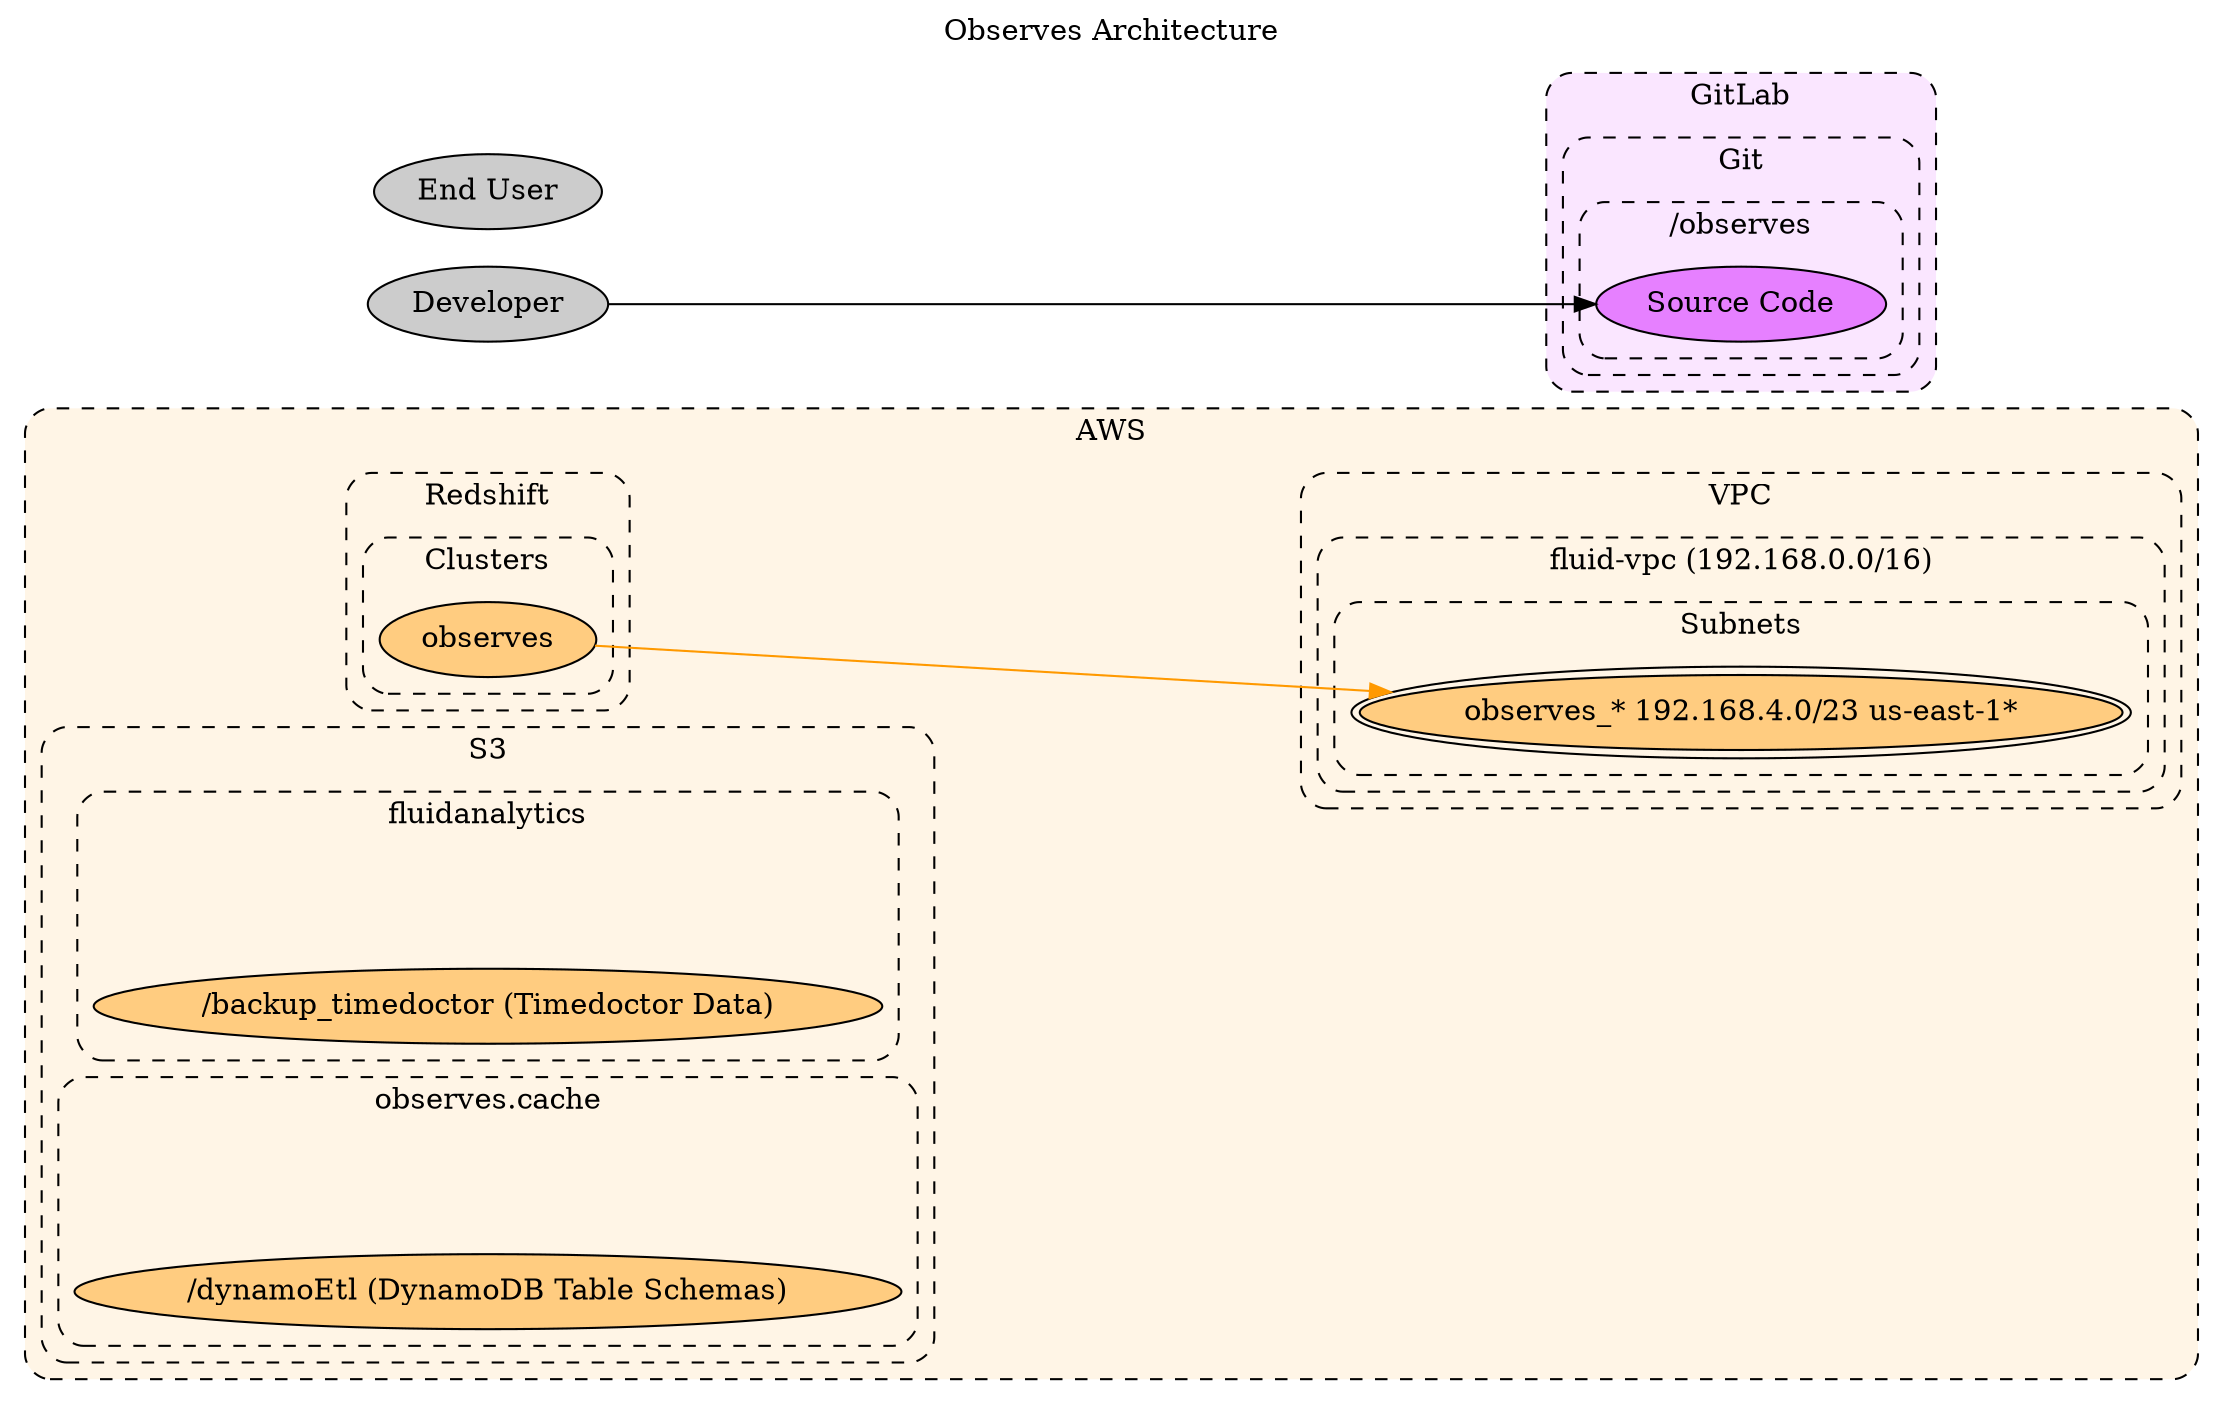 // SPDX-FileCopyrightText: 2022 Fluid Attacks <development@fluidattacks.com>
//
// SPDX-License-Identifier: MPL-2.0

digraph observes {
  label="Observes Architecture"
  labelloc="t"
  compound="true"
  concentrate="true"
  ranksep="3.0"
  rankdir="LR"
  scale="scalexy"

  node[style="filled"]
  graph[style="dashed,rounded"]

  subgraph cluster_aws {
    label="AWS"
    bgcolor="0.1 0.1 1.0"
    node[fillcolor="0.1 0.5 1.0"]

    subgraph cluster_aws_redshift {
      label="Redshift"

      subgraph cluster_aws_redshift_clusters {
        label="Clusters"

        aws_redshift_clusters_observes[label="observes"]
      }
    }

    subgraph cluster_aws_s3 {
      label="S3"

      subgraph cluster_aws_s3_fluidanalytics {
        label="fluidanalytics"

        cluster_aws_s3_fluidanalytics[label="" style="invis"]

        aws_s3_fluidanalytics_backup_timedoctor[label="/backup_timedoctor (Timedoctor Data)"]
      }

      subgraph cluster_aws_s3_observes_cache {
        label="observes.cache"

        cluster_aws_s3_observes_cache[label="" style="invis"]

        aws_s3_observes_cache_dynamo_etl[label="/dynamoEtl (DynamoDB Table Schemas)"]
      }
    }

    subgraph cluster_aws_vpc {
      label="VPC"

      subgraph cluster_aws_vpc_fluid_vpc {
        label="fluid-vpc (192.168.0.0/16)"

        subgraph cluster_aws_vpc_fluid_vpc_subnets {
          label="Subnets"

          cluster_aws_vpc_fluid_vpc_subnets_observes[label="observes_* 192.168.4.0/23 us-east-1*" peripheries="2"]
        }
      }
    }
  }

  subgraph cluster_common {
    label="Common"
    bgcolor="0.0 0.0 0.95"
    node[fillcolor="0.0 0.0 0.8"]

    subgraph cluster_common_compute {
      label="Compute"

      subgraph cluster_common_compute_schedules {
        label="Schedules"

      }
    }
  }

  subgraph cluster_gitlab {
    label="GitLab"
    bgcolor="0.8 0.1 1.0"
    node[fillcolor="0.8 0.5 1.0"]

    subgraph cluster_gitlab_git {
      label="Git"

      subgraph cluster_gitlab_observes {
        label="/observes"

        gitlab_observes[label="Source Code"]
      }
    }
  }

  node[fillcolor="0.0 0.0 0.8"]
  end_user[label="End User"]
  developer[label="Developer"]

  edge[color="0.1 1.0 1.0"]
  aws_redshift_clusters_observes -> cluster_aws_vpc_fluid_vpc_subnets_observes[]

  edge[color="0.8 1.0 1.0"]

  edge[color="0.0 0.0 0.0"]
  developer -> gitlab_observes[]
}
